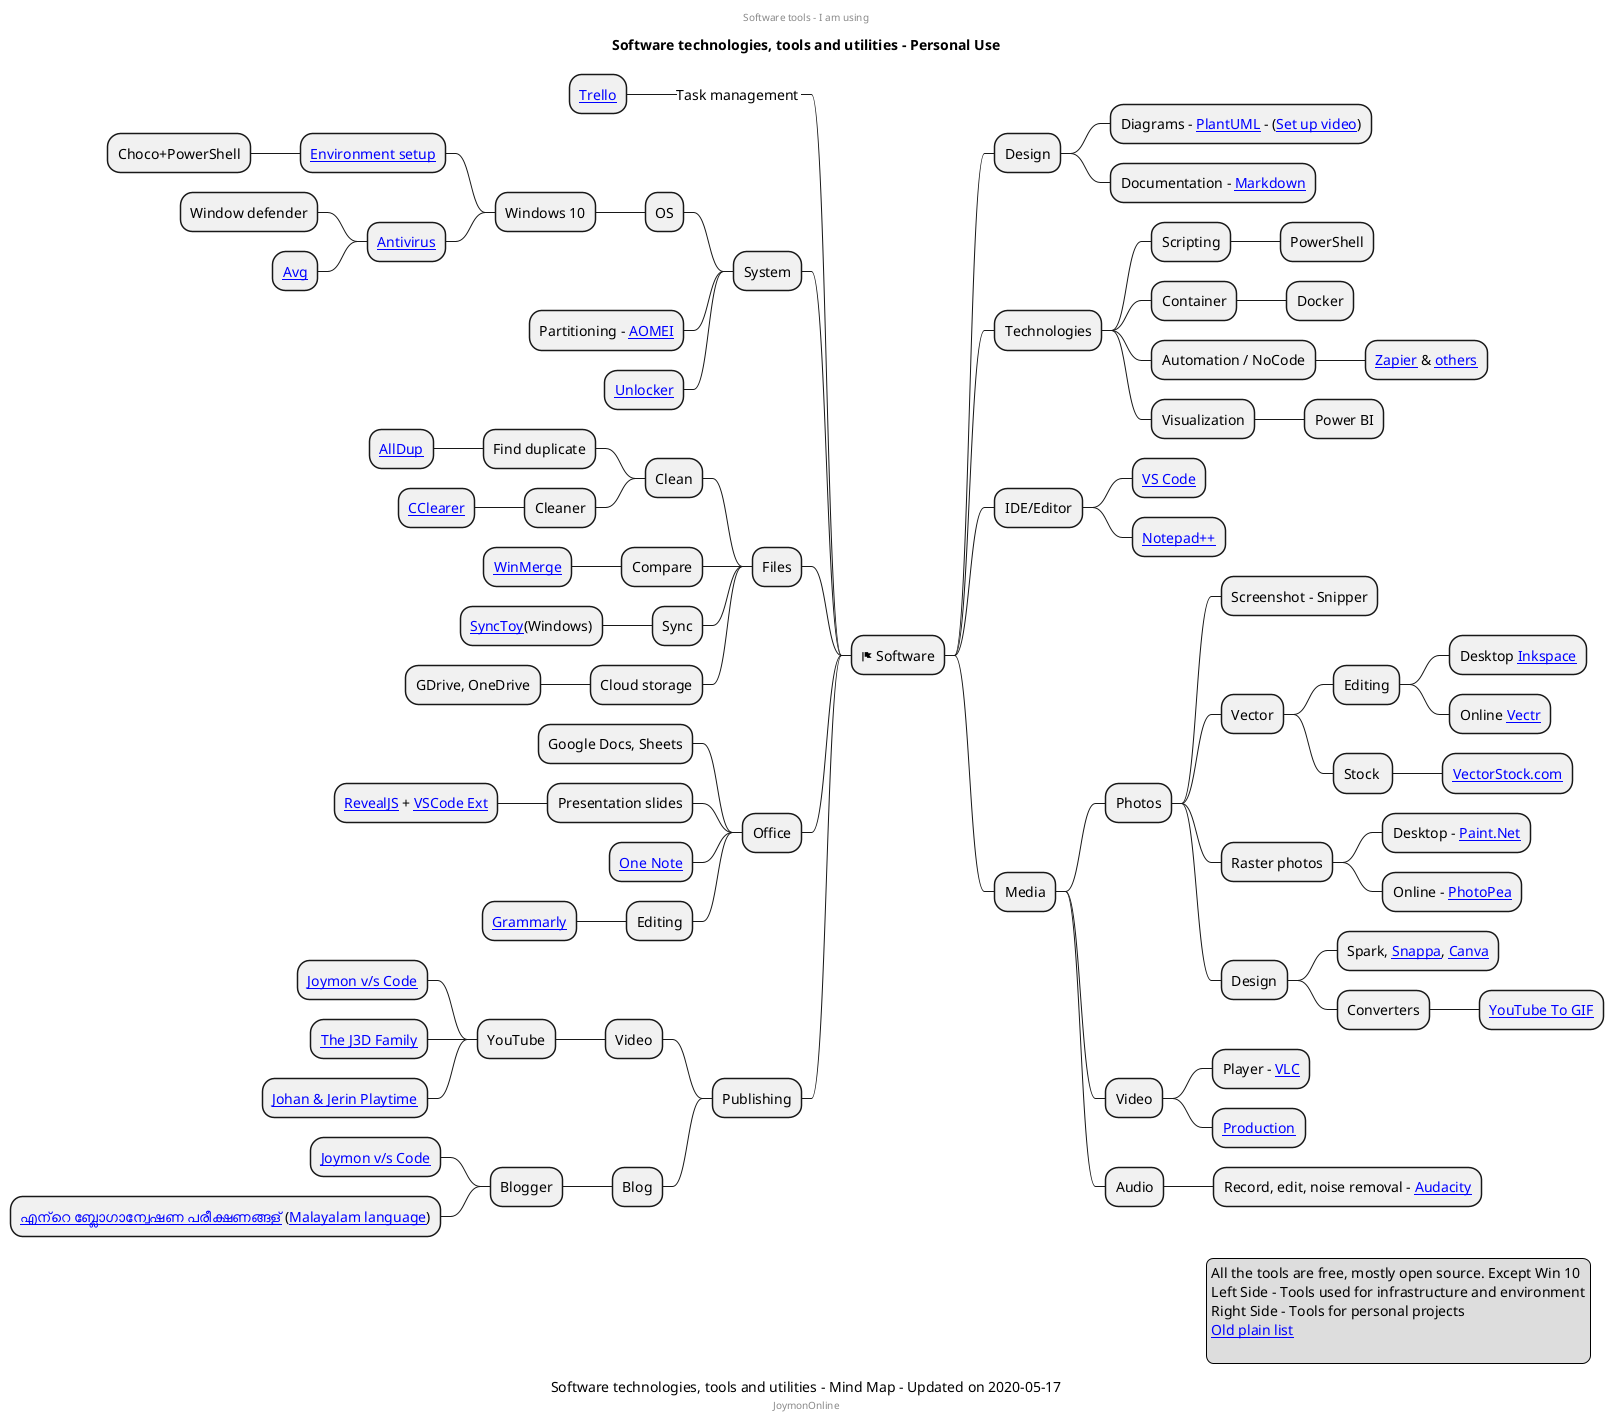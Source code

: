 @startmindmap
center header
Software tools - I am using
endheader
title Software technologies, tools and utilities - Personal Use
caption Software technologies, tools and utilities - Mind Map - Updated on 2020-05-17
center footer JoymonOnline
* <&flag> Software
** Design
*** Diagrams - [[https://en.wikipedia.org/wiki/PlantUML PlantUML]] - ([[https://www.youtube.com/watch?v=Zt3Bj1HMJ8g Set up video]])
*** Documentation - [[https://en.wikipedia.org/wiki/Markdown Markdown]]
** Technologies
*** Scripting
**** PowerShell
*** Container
**** Docker
*** Automation / NoCode
**** [[https://zapier.com/home Zapier]] & [[https://gist.github.com/joymon/89aeb18bef588895426b46a54e2ba970 others]]
*** Visualization
**** Power BI
** IDE/Editor
*** [[https://code.visualstudio.com/ VS Code]]
*** [[https://notepad-plus-plus.org/ Notepad++]]

** Media
*** Photos
**** Screenshot - Snipper
**** Vector
***** Editing
****** Desktop [[https://inkscape.org/ Inkspace]]
****** Online [[https://vectr.com/ Vectr]]
***** Stock 
****** [[https://www.vectorstock.com/ VectorStock.com]]
**** Raster photos
***** Desktop - [[https://www.getpaint.net/ Paint.Net]]
***** Online - [[https://www.photopea.com/ PhotoPea]]
**** Design
***** Spark, [[https://snappa.com/ Snappa]], [[https://www.canva.com/ Canva]]
***** Converters
****** [[https://gifrun.com/ YouTube To GIF]]
*** Video
**** Player - [[https://www.videolan.org/vlc/download-windows.html VLC]]
**** [[https://www.plantuml.com/plantuml/proxy?fmt=svg&cache=no&src=https://raw.githubusercontent.com/mind-maps/technology/master/media/video/publishing.puml Production]]
*** Audio
**** Record, edit, noise removal - [[https://www.audacityteam.org/download/ Audacity]]

left side

**_ Task management
*** [[https://trello.com/ Trello]]
** System
*** OS
**** Windows 10
***** [[https://github.com/joymon/win10-dev-box-setup Environment setup]]
****** Choco+PowerShell
***** [[https://www.av-test.org/en/antivirus/home-windows/ Antivirus]]
****** Window defender
****** [[https://www.avg.com/ Avg]]
*** Partitioning - [[https://www.diskpart.com/free-partition-manager.html AOMEI]]
*** [[http://www.emptyloop.com/unlocker/ Unlocker]]
** Files
*** Clean
**** Find duplicate
***** [[http://www.alldup.info/en_download_alldup.php AllDup]]
**** Cleaner
***** [[https://www.ccleaner.com/ CClearer]]
*** Compare
**** [[https://winmerge.org/?lang=en WinMerge]]
*** Sync
**** [[https://www.microsoft.com/en-us/download/details.aspx?id=15155 SyncToy]](Windows)
*** Cloud storage
**** GDrive, OneDrive
** Office
*** Google Docs, Sheets
*** Presentation slides
**** [[https://revealjs.com/ RevealJS]] + [[https://marketplace.visualstudio.com/items?itemName=evilz.vscode-reveal VSCode Ext]]
*** [[https://www.onenote.com/ One Note]]
*** Editing
**** [[https://app.grammarly.com/ Grammarly]]
** Publishing
*** Video
**** YouTube
***** [[https://www.youtube.com/channel/UC78wYrq_keVaDV8STReHRxg Joymon v/s Code]]
***** [[https://www.youtube.com/channel/UCzYqSifCwLYpmgRxvNo7BzA The J3D Family]]
***** [[https://www.youtube.com/channel/UC1D3Fy0L0aoI0OfUEZnWy5A Johan & Jerin Playtime]]
*** Blog
**** Blogger
***** [[https://joymonscode.blogspot.com/ Joymon v/s Code]]
***** [[https://joy-mon.blogspot.com/ എന്‍റെ ബ്ലോഗാന്വേഷണ പരീക്ഷണങ്ങള്‍]] ([[https://en.wikipedia.org/wiki/Malayalam Malayalam language]])

legend right
All the tools are free, mostly open source. Except Win 10
Left Side - Tools used for infrastructure and environment
Right Side - Tools for personal projects
[[https://joymonscode.blogspot.com/2017/05/toolbox-for-open-source-developers.html Old plain list]]
  
endlegend

@endmindmap
